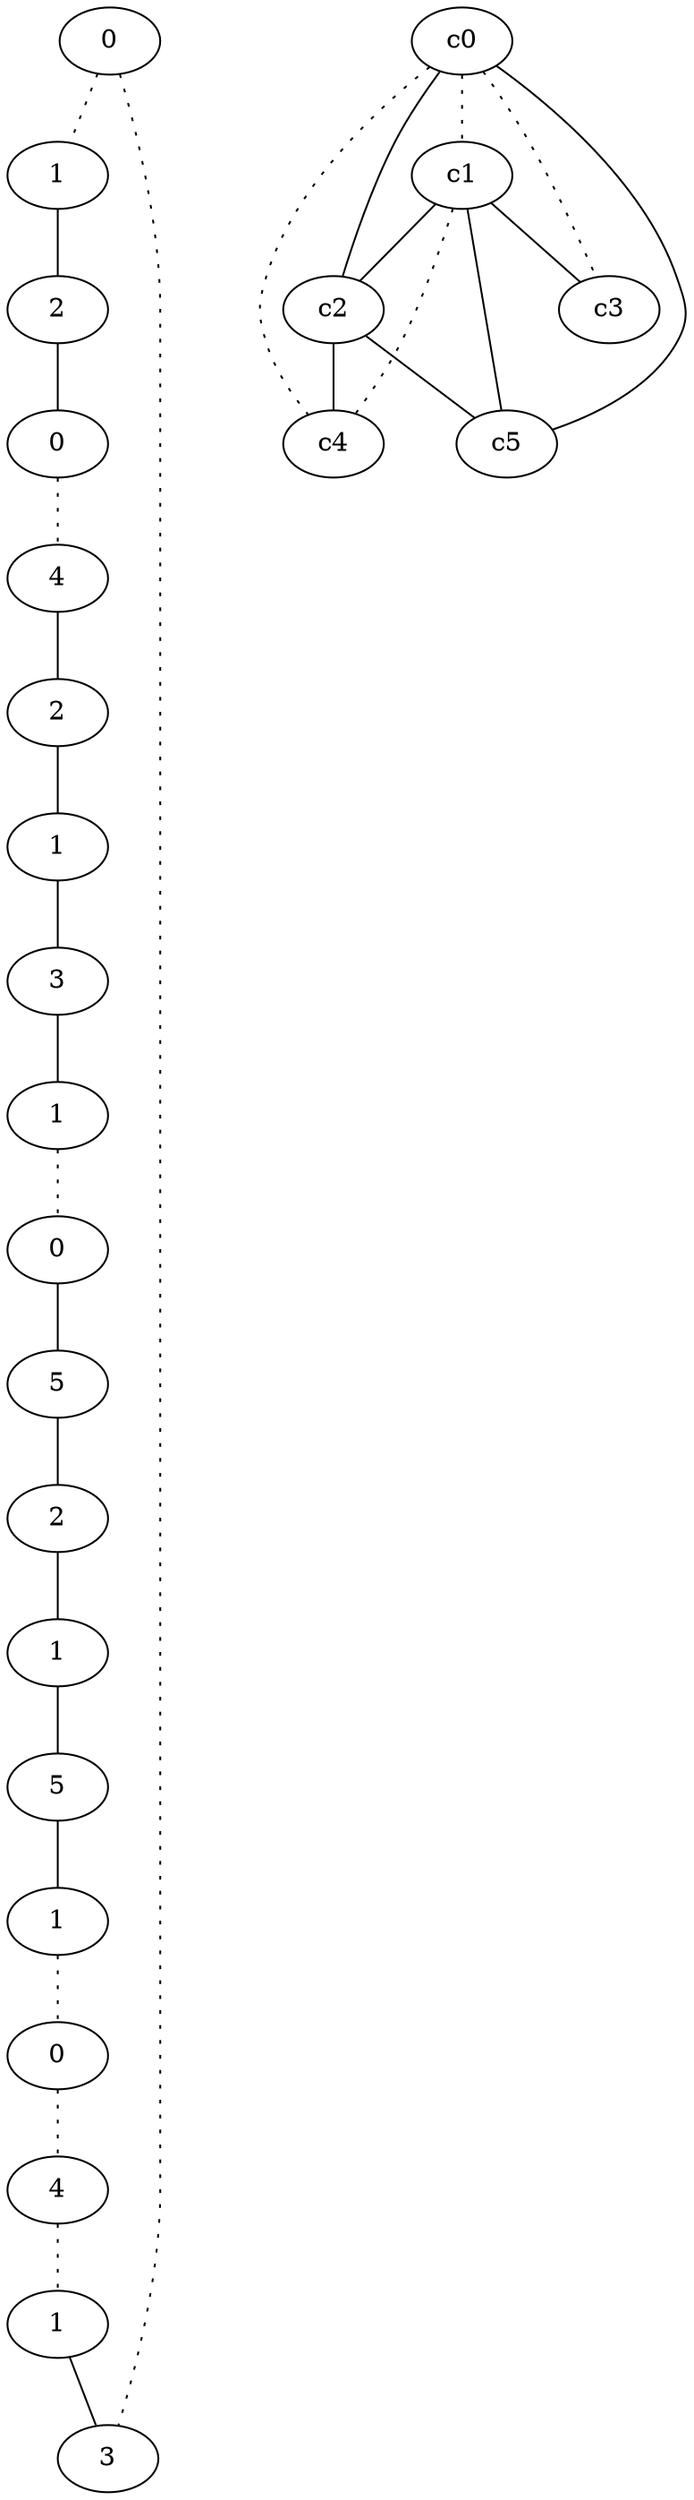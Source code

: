 graph {
a0[label=0];
a1[label=1];
a2[label=2];
a3[label=0];
a4[label=4];
a5[label=2];
a6[label=1];
a7[label=3];
a8[label=1];
a9[label=0];
a10[label=5];
a11[label=2];
a12[label=1];
a13[label=5];
a14[label=1];
a15[label=0];
a16[label=4];
a17[label=1];
a18[label=3];
a0 -- a1 [style=dotted];
a0 -- a18 [style=dotted];
a1 -- a2;
a2 -- a3;
a3 -- a4 [style=dotted];
a4 -- a5;
a5 -- a6;
a6 -- a7;
a7 -- a8;
a8 -- a9 [style=dotted];
a9 -- a10;
a10 -- a11;
a11 -- a12;
a12 -- a13;
a13 -- a14;
a14 -- a15 [style=dotted];
a15 -- a16 [style=dotted];
a16 -- a17 [style=dotted];
a17 -- a18;
c0 -- c1 [style=dotted];
c0 -- c2;
c0 -- c3 [style=dotted];
c0 -- c4 [style=dotted];
c0 -- c5;
c1 -- c2;
c1 -- c3;
c1 -- c4 [style=dotted];
c1 -- c5;
c2 -- c4;
c2 -- c5;
}
